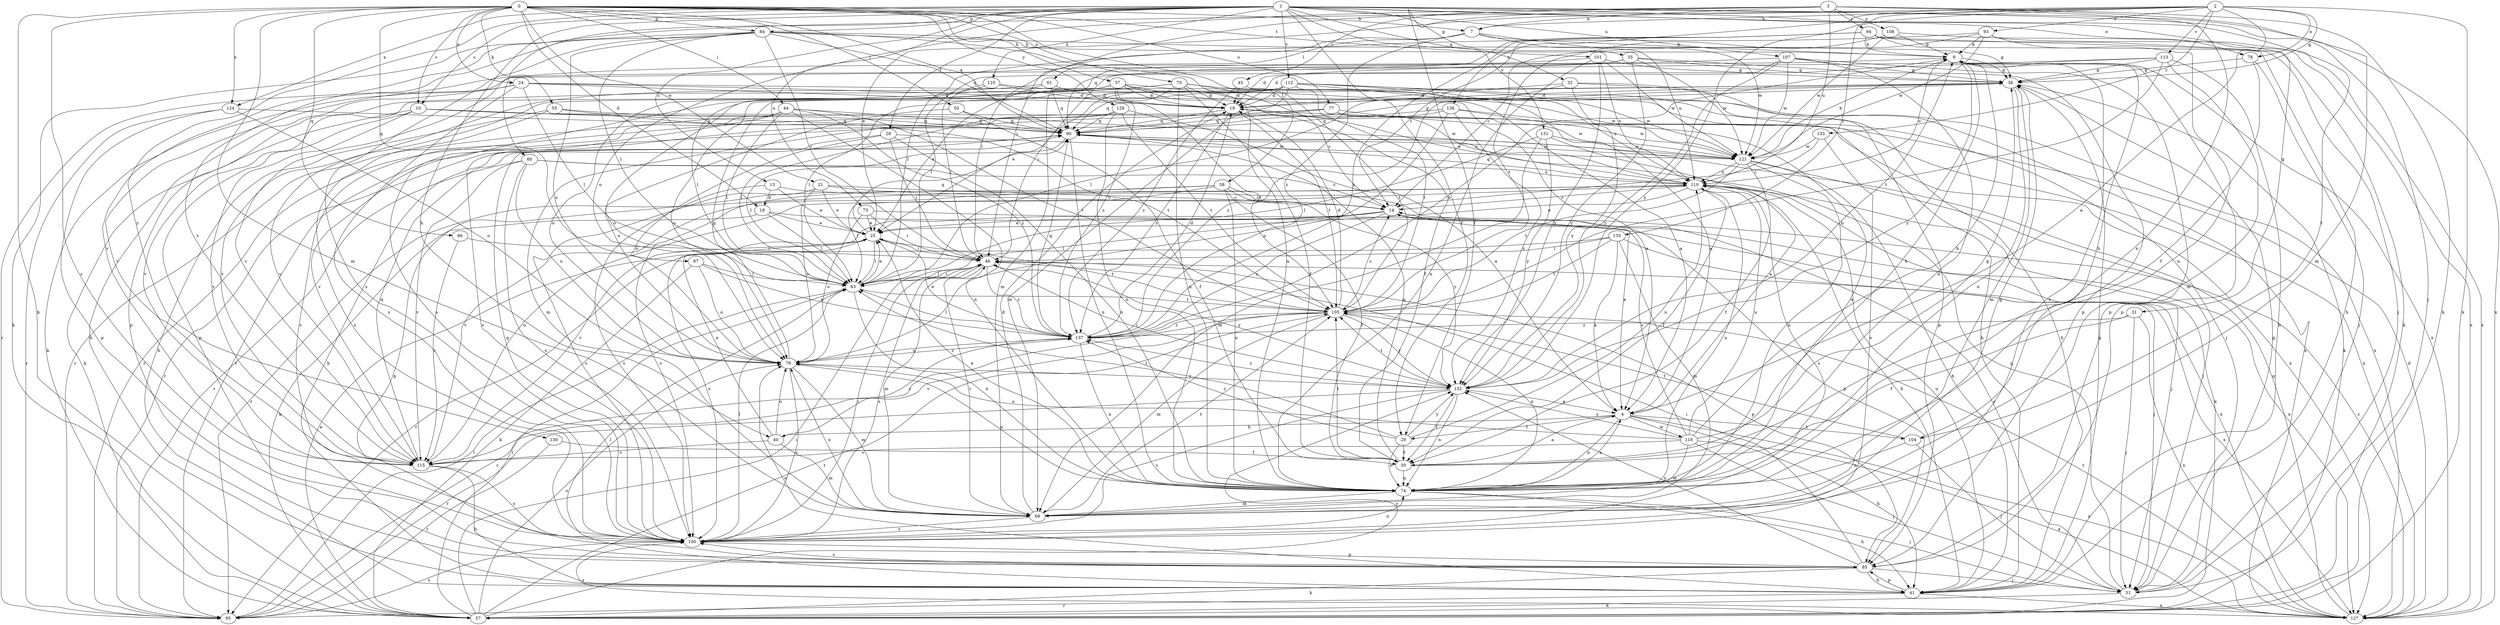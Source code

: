strict digraph  {
0;
1;
2;
3;
4;
7;
9;
10;
13;
14;
18;
19;
21;
24;
25;
28;
29;
30;
31;
32;
35;
36;
37;
40;
41;
44;
45;
46;
50;
51;
55;
57;
58;
60;
61;
63;
69;
70;
73;
74;
77;
78;
79;
84;
85;
86;
87;
90;
93;
94;
95;
100;
101;
104;
105;
107;
108;
110;
112;
113;
115;
118;
121;
124;
125;
127;
128;
130;
131;
132;
133;
135;
136;
137;
0 -> 7  [label=b];
0 -> 10  [label=c];
0 -> 18  [label=d];
0 -> 21  [label=e];
0 -> 24  [label=e];
0 -> 37  [label=h];
0 -> 44  [label=i];
0 -> 50  [label=j];
0 -> 55  [label=k];
0 -> 57  [label=k];
0 -> 58  [label=l];
0 -> 69  [label=m];
0 -> 70  [label=n];
0 -> 77  [label=o];
0 -> 84  [label=p];
0 -> 86  [label=q];
0 -> 87  [label=q];
0 -> 90  [label=q];
0 -> 100  [label=s];
0 -> 101  [label=t];
0 -> 124  [label=x];
0 -> 128  [label=y];
1 -> 10  [label=c];
1 -> 13  [label=c];
1 -> 28  [label=f];
1 -> 29  [label=f];
1 -> 31  [label=g];
1 -> 32  [label=g];
1 -> 35  [label=g];
1 -> 40  [label=h];
1 -> 51  [label=j];
1 -> 60  [label=l];
1 -> 73  [label=n];
1 -> 78  [label=o];
1 -> 84  [label=p];
1 -> 104  [label=t];
1 -> 107  [label=u];
1 -> 112  [label=v];
1 -> 124  [label=x];
1 -> 125  [label=x];
1 -> 127  [label=x];
1 -> 130  [label=y];
1 -> 131  [label=y];
2 -> 4  [label=a];
2 -> 7  [label=b];
2 -> 25  [label=e];
2 -> 36  [label=g];
2 -> 57  [label=k];
2 -> 78  [label=o];
2 -> 93  [label=r];
2 -> 113  [label=v];
2 -> 115  [label=v];
2 -> 132  [label=y];
2 -> 133  [label=z];
2 -> 135  [label=z];
2 -> 136  [label=z];
3 -> 7  [label=b];
3 -> 29  [label=f];
3 -> 45  [label=i];
3 -> 46  [label=i];
3 -> 57  [label=k];
3 -> 69  [label=m];
3 -> 74  [label=n];
3 -> 79  [label=o];
3 -> 94  [label=r];
3 -> 108  [label=u];
3 -> 110  [label=u];
4 -> 29  [label=f];
4 -> 40  [label=h];
4 -> 41  [label=h];
4 -> 74  [label=n];
4 -> 104  [label=t];
4 -> 118  [label=w];
4 -> 127  [label=x];
7 -> 9  [label=b];
7 -> 46  [label=i];
7 -> 61  [label=l];
7 -> 110  [label=u];
7 -> 121  [label=w];
7 -> 137  [label=z];
9 -> 36  [label=g];
9 -> 46  [label=i];
9 -> 85  [label=p];
9 -> 100  [label=s];
9 -> 110  [label=u];
9 -> 127  [label=x];
9 -> 132  [label=y];
10 -> 57  [label=k];
10 -> 85  [label=p];
10 -> 90  [label=q];
10 -> 115  [label=v];
10 -> 121  [label=w];
10 -> 127  [label=x];
13 -> 14  [label=c];
13 -> 18  [label=d];
13 -> 25  [label=e];
13 -> 100  [label=s];
14 -> 25  [label=e];
14 -> 63  [label=l];
14 -> 85  [label=p];
14 -> 115  [label=v];
14 -> 137  [label=z];
18 -> 25  [label=e];
18 -> 57  [label=k];
18 -> 63  [label=l];
18 -> 127  [label=x];
19 -> 90  [label=q];
19 -> 105  [label=t];
19 -> 110  [label=u];
19 -> 137  [label=z];
21 -> 4  [label=a];
21 -> 14  [label=c];
21 -> 25  [label=e];
21 -> 79  [label=o];
21 -> 100  [label=s];
24 -> 4  [label=a];
24 -> 19  [label=d];
24 -> 41  [label=h];
24 -> 57  [label=k];
24 -> 63  [label=l];
24 -> 100  [label=s];
24 -> 127  [label=x];
25 -> 46  [label=i];
25 -> 63  [label=l];
25 -> 90  [label=q];
25 -> 100  [label=s];
25 -> 105  [label=t];
28 -> 46  [label=i];
28 -> 74  [label=n];
28 -> 79  [label=o];
28 -> 95  [label=r];
28 -> 121  [label=w];
29 -> 30  [label=f];
29 -> 63  [label=l];
29 -> 74  [label=n];
29 -> 110  [label=u];
29 -> 132  [label=y];
29 -> 137  [label=z];
30 -> 4  [label=a];
30 -> 9  [label=b];
30 -> 74  [label=n];
30 -> 90  [label=q];
30 -> 105  [label=t];
31 -> 30  [label=f];
31 -> 51  [label=j];
31 -> 127  [label=x];
31 -> 137  [label=z];
32 -> 19  [label=d];
32 -> 41  [label=h];
32 -> 63  [label=l];
32 -> 85  [label=p];
32 -> 132  [label=y];
35 -> 19  [label=d];
35 -> 36  [label=g];
35 -> 85  [label=p];
35 -> 115  [label=v];
35 -> 121  [label=w];
35 -> 132  [label=y];
36 -> 19  [label=d];
36 -> 57  [label=k];
36 -> 69  [label=m];
36 -> 74  [label=n];
36 -> 79  [label=o];
36 -> 137  [label=z];
37 -> 4  [label=a];
37 -> 19  [label=d];
37 -> 30  [label=f];
37 -> 79  [label=o];
37 -> 85  [label=p];
37 -> 105  [label=t];
37 -> 115  [label=v];
37 -> 121  [label=w];
37 -> 137  [label=z];
40 -> 25  [label=e];
40 -> 69  [label=m];
40 -> 79  [label=o];
40 -> 115  [label=v];
40 -> 137  [label=z];
41 -> 36  [label=g];
41 -> 63  [label=l];
41 -> 79  [label=o];
41 -> 85  [label=p];
41 -> 95  [label=r];
41 -> 110  [label=u];
41 -> 127  [label=x];
44 -> 63  [label=l];
44 -> 74  [label=n];
44 -> 90  [label=q];
44 -> 95  [label=r];
44 -> 100  [label=s];
44 -> 105  [label=t];
44 -> 115  [label=v];
44 -> 137  [label=z];
45 -> 19  [label=d];
45 -> 105  [label=t];
45 -> 137  [label=z];
46 -> 63  [label=l];
46 -> 69  [label=m];
46 -> 85  [label=p];
46 -> 100  [label=s];
46 -> 127  [label=x];
46 -> 132  [label=y];
46 -> 137  [label=z];
50 -> 30  [label=f];
50 -> 79  [label=o];
50 -> 90  [label=q];
51 -> 14  [label=c];
51 -> 36  [label=g];
51 -> 57  [label=k];
51 -> 90  [label=q];
55 -> 41  [label=h];
55 -> 90  [label=q];
55 -> 100  [label=s];
55 -> 105  [label=t];
57 -> 25  [label=e];
57 -> 46  [label=i];
57 -> 63  [label=l];
57 -> 79  [label=o];
57 -> 105  [label=t];
57 -> 132  [label=y];
58 -> 14  [label=c];
58 -> 30  [label=f];
58 -> 63  [label=l];
58 -> 74  [label=n];
58 -> 85  [label=p];
58 -> 100  [label=s];
58 -> 132  [label=y];
60 -> 14  [label=c];
60 -> 79  [label=o];
60 -> 95  [label=r];
60 -> 100  [label=s];
60 -> 110  [label=u];
60 -> 115  [label=v];
61 -> 19  [label=d];
61 -> 25  [label=e];
61 -> 90  [label=q];
61 -> 115  [label=v];
63 -> 25  [label=e];
63 -> 46  [label=i];
63 -> 74  [label=n];
63 -> 105  [label=t];
69 -> 19  [label=d];
69 -> 36  [label=g];
69 -> 46  [label=i];
69 -> 79  [label=o];
69 -> 100  [label=s];
69 -> 105  [label=t];
70 -> 14  [label=c];
70 -> 19  [label=d];
70 -> 30  [label=f];
70 -> 74  [label=n];
70 -> 90  [label=q];
70 -> 100  [label=s];
70 -> 115  [label=v];
70 -> 127  [label=x];
73 -> 25  [label=e];
73 -> 46  [label=i];
73 -> 79  [label=o];
73 -> 127  [label=x];
74 -> 4  [label=a];
74 -> 25  [label=e];
74 -> 41  [label=h];
74 -> 51  [label=j];
74 -> 69  [label=m];
74 -> 110  [label=u];
77 -> 69  [label=m];
77 -> 90  [label=q];
77 -> 100  [label=s];
77 -> 110  [label=u];
77 -> 121  [label=w];
77 -> 127  [label=x];
78 -> 30  [label=f];
78 -> 36  [label=g];
78 -> 51  [label=j];
79 -> 36  [label=g];
79 -> 69  [label=m];
79 -> 74  [label=n];
79 -> 100  [label=s];
79 -> 132  [label=y];
79 -> 137  [label=z];
84 -> 9  [label=b];
84 -> 36  [label=g];
84 -> 46  [label=i];
84 -> 57  [label=k];
84 -> 63  [label=l];
84 -> 74  [label=n];
84 -> 79  [label=o];
84 -> 90  [label=q];
84 -> 100  [label=s];
84 -> 115  [label=v];
85 -> 41  [label=h];
85 -> 46  [label=i];
85 -> 51  [label=j];
85 -> 57  [label=k];
85 -> 100  [label=s];
85 -> 132  [label=y];
86 -> 46  [label=i];
86 -> 115  [label=v];
87 -> 57  [label=k];
87 -> 63  [label=l];
87 -> 79  [label=o];
87 -> 137  [label=z];
90 -> 36  [label=g];
90 -> 41  [label=h];
90 -> 63  [label=l];
90 -> 74  [label=n];
90 -> 121  [label=w];
93 -> 9  [label=b];
93 -> 14  [label=c];
93 -> 63  [label=l];
93 -> 74  [label=n];
93 -> 121  [label=w];
93 -> 127  [label=x];
94 -> 9  [label=b];
94 -> 14  [label=c];
94 -> 41  [label=h];
94 -> 51  [label=j];
94 -> 57  [label=k];
94 -> 90  [label=q];
94 -> 137  [label=z];
95 -> 63  [label=l];
95 -> 100  [label=s];
100 -> 46  [label=i];
100 -> 63  [label=l];
100 -> 74  [label=n];
100 -> 85  [label=p];
100 -> 90  [label=q];
101 -> 36  [label=g];
101 -> 74  [label=n];
101 -> 110  [label=u];
101 -> 115  [label=v];
101 -> 121  [label=w];
101 -> 132  [label=y];
104 -> 9  [label=b];
104 -> 51  [label=j];
104 -> 74  [label=n];
104 -> 105  [label=t];
105 -> 14  [label=c];
105 -> 19  [label=d];
105 -> 69  [label=m];
105 -> 74  [label=n];
105 -> 95  [label=r];
105 -> 115  [label=v];
105 -> 132  [label=y];
105 -> 137  [label=z];
107 -> 19  [label=d];
107 -> 36  [label=g];
107 -> 69  [label=m];
107 -> 74  [label=n];
107 -> 85  [label=p];
107 -> 121  [label=w];
107 -> 132  [label=y];
108 -> 9  [label=b];
108 -> 105  [label=t];
108 -> 121  [label=w];
108 -> 127  [label=x];
110 -> 14  [label=c];
110 -> 25  [label=e];
110 -> 30  [label=f];
110 -> 41  [label=h];
110 -> 51  [label=j];
110 -> 57  [label=k];
110 -> 90  [label=q];
110 -> 95  [label=r];
110 -> 100  [label=s];
110 -> 115  [label=v];
112 -> 4  [label=a];
112 -> 19  [label=d];
112 -> 25  [label=e];
112 -> 41  [label=h];
112 -> 63  [label=l];
112 -> 69  [label=m];
112 -> 79  [label=o];
112 -> 105  [label=t];
112 -> 110  [label=u];
112 -> 121  [label=w];
113 -> 36  [label=g];
113 -> 41  [label=h];
113 -> 63  [label=l];
113 -> 69  [label=m];
113 -> 95  [label=r];
113 -> 105  [label=t];
115 -> 41  [label=h];
115 -> 90  [label=q];
115 -> 100  [label=s];
115 -> 110  [label=u];
118 -> 9  [label=b];
118 -> 14  [label=c];
118 -> 36  [label=g];
118 -> 51  [label=j];
118 -> 69  [label=m];
118 -> 79  [label=o];
118 -> 110  [label=u];
118 -> 115  [label=v];
118 -> 127  [label=x];
118 -> 132  [label=y];
121 -> 9  [label=b];
121 -> 30  [label=f];
121 -> 41  [label=h];
121 -> 51  [label=j];
121 -> 74  [label=n];
121 -> 105  [label=t];
121 -> 110  [label=u];
124 -> 79  [label=o];
124 -> 85  [label=p];
124 -> 90  [label=q];
124 -> 95  [label=r];
125 -> 19  [label=d];
125 -> 46  [label=i];
125 -> 51  [label=j];
125 -> 63  [label=l];
127 -> 14  [label=c];
127 -> 19  [label=d];
127 -> 90  [label=q];
127 -> 100  [label=s];
127 -> 105  [label=t];
128 -> 4  [label=a];
128 -> 63  [label=l];
128 -> 74  [label=n];
128 -> 90  [label=q];
128 -> 95  [label=r];
128 -> 105  [label=t];
130 -> 30  [label=f];
130 -> 95  [label=r];
131 -> 4  [label=a];
131 -> 63  [label=l];
131 -> 69  [label=m];
131 -> 121  [label=w];
131 -> 132  [label=y];
132 -> 4  [label=a];
132 -> 9  [label=b];
132 -> 30  [label=f];
132 -> 46  [label=i];
132 -> 74  [label=n];
132 -> 95  [label=r];
132 -> 100  [label=s];
132 -> 105  [label=t];
132 -> 137  [label=z];
133 -> 14  [label=c];
133 -> 100  [label=s];
133 -> 121  [label=w];
135 -> 4  [label=a];
135 -> 46  [label=i];
135 -> 51  [label=j];
135 -> 69  [label=m];
135 -> 95  [label=r];
135 -> 105  [label=t];
136 -> 74  [label=n];
136 -> 79  [label=o];
136 -> 90  [label=q];
136 -> 95  [label=r];
136 -> 121  [label=w];
136 -> 132  [label=y];
137 -> 9  [label=b];
137 -> 19  [label=d];
137 -> 25  [label=e];
137 -> 63  [label=l];
137 -> 74  [label=n];
137 -> 79  [label=o];
137 -> 90  [label=q];
}
